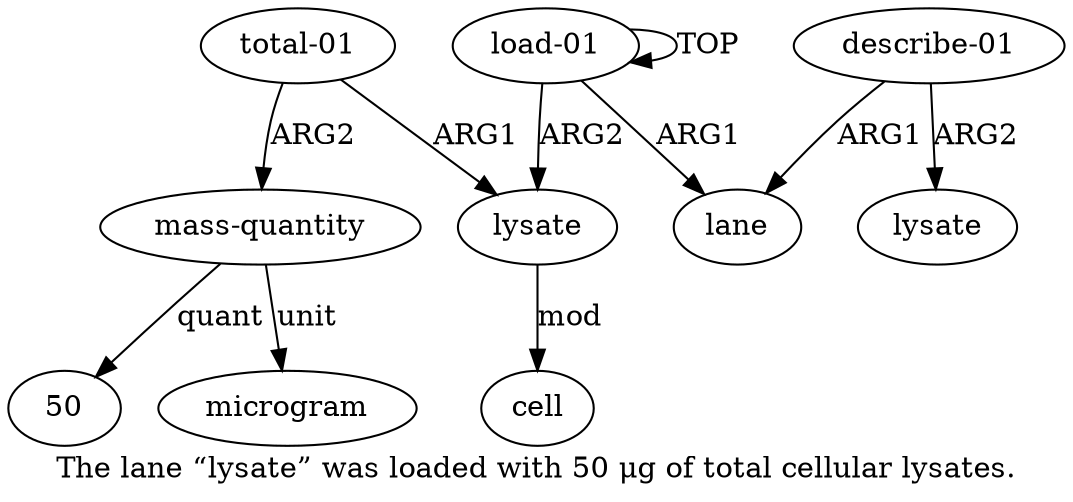 digraph  {
	graph [label="The lane “lysate” was loaded with 50 μg of total cellular lysates."];
	node [label="\N"];
	"a7 50"	 [color=black,
		gold_ind=-1,
		gold_label=50,
		label=50,
		test_ind=-1,
		test_label=50];
	a1	 [color=black,
		gold_ind=1,
		gold_label=lane,
		label=lane,
		test_ind=1,
		test_label=lane];
	a0	 [color=black,
		gold_ind=0,
		gold_label="load-01",
		label="load-01",
		test_ind=0,
		test_label="load-01"];
	a0 -> a1 [key=0,
	color=black,
	gold_label=ARG1,
	label=ARG1,
	test_label=ARG1];
a0 -> a0 [key=0,
color=black,
gold_label=TOP,
label=TOP,
test_label=TOP];
a4 [color=black,
gold_ind=4,
gold_label=lysate,
label=lysate,
test_ind=4,
test_label=lysate];
a0 -> a4 [key=0,
color=black,
gold_label=ARG2,
label=ARG2,
test_label=ARG2];
a3 [color=black,
gold_ind=3,
gold_label=lysate,
label=lysate,
test_ind=3,
test_label=lysate];
a2 [color=black,
gold_ind=2,
gold_label="describe-01",
label="describe-01",
test_ind=2,
test_label="describe-01"];
a2 -> a1 [key=0,
color=black,
gold_label=ARG1,
label=ARG1,
test_label=ARG1];
a2 -> a3 [key=0,
color=black,
gold_label=ARG2,
label=ARG2,
test_label=ARG2];
a5 [color=black,
gold_ind=5,
gold_label=cell,
label=cell,
test_ind=5,
test_label=cell];
a4 -> a5 [key=0,
color=black,
gold_label=mod,
label=mod,
test_label=mod];
a7 [color=black,
gold_ind=7,
gold_label="mass-quantity",
label="mass-quantity",
test_ind=7,
test_label="mass-quantity"];
a7 -> "a7 50" [key=0,
color=black,
gold_label=quant,
label=quant,
test_label=quant];
a8 [color=black,
gold_ind=8,
gold_label=microgram,
label=microgram,
test_ind=8,
test_label=microgram];
a7 -> a8 [key=0,
color=black,
gold_label=unit,
label=unit,
test_label=unit];
a6 [color=black,
gold_ind=6,
gold_label="total-01",
label="total-01",
test_ind=6,
test_label="total-01"];
a6 -> a4 [key=0,
color=black,
gold_label=ARG1,
label=ARG1,
test_label=ARG1];
a6 -> a7 [key=0,
color=black,
gold_label=ARG2,
label=ARG2,
test_label=ARG2];
}

